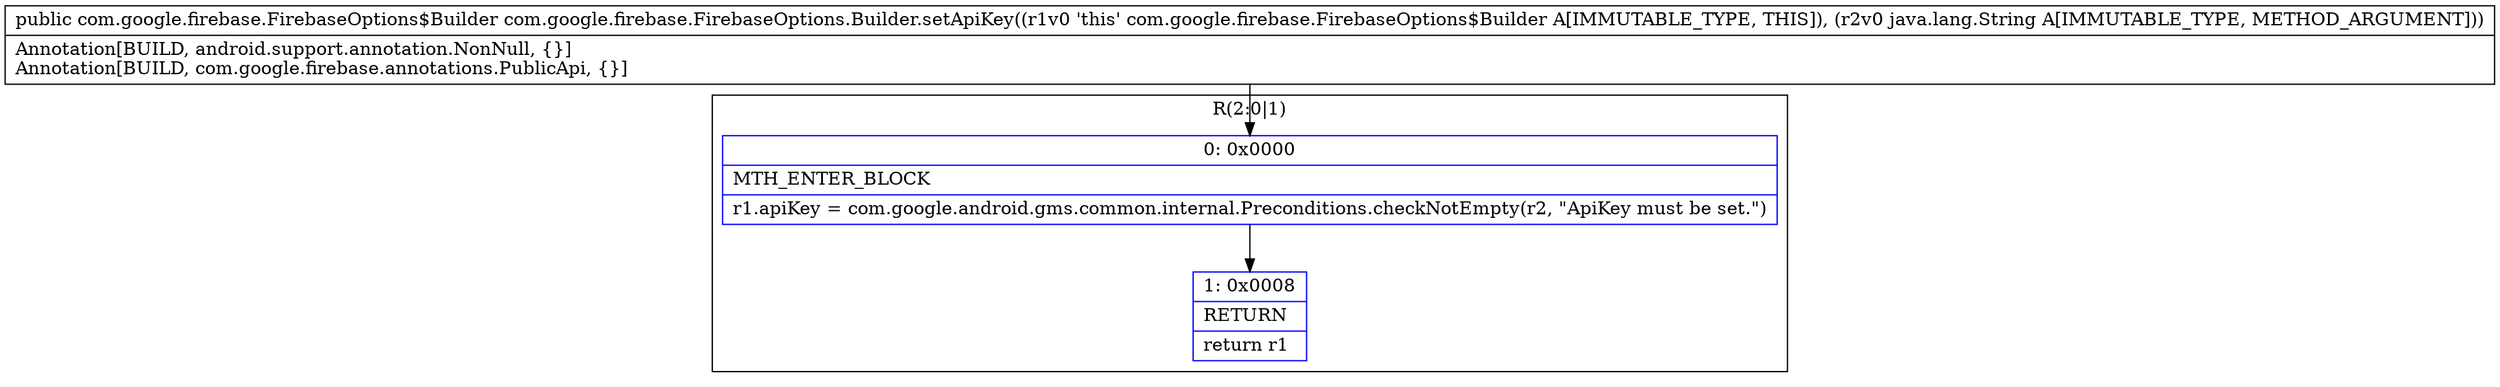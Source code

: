 digraph "CFG forcom.google.firebase.FirebaseOptions.Builder.setApiKey(Ljava\/lang\/String;)Lcom\/google\/firebase\/FirebaseOptions$Builder;" {
subgraph cluster_Region_1714948583 {
label = "R(2:0|1)";
node [shape=record,color=blue];
Node_0 [shape=record,label="{0\:\ 0x0000|MTH_ENTER_BLOCK\l|r1.apiKey = com.google.android.gms.common.internal.Preconditions.checkNotEmpty(r2, \"ApiKey must be set.\")\l}"];
Node_1 [shape=record,label="{1\:\ 0x0008|RETURN\l|return r1\l}"];
}
MethodNode[shape=record,label="{public com.google.firebase.FirebaseOptions$Builder com.google.firebase.FirebaseOptions.Builder.setApiKey((r1v0 'this' com.google.firebase.FirebaseOptions$Builder A[IMMUTABLE_TYPE, THIS]), (r2v0 java.lang.String A[IMMUTABLE_TYPE, METHOD_ARGUMENT]))  | Annotation[BUILD, android.support.annotation.NonNull, \{\}]\lAnnotation[BUILD, com.google.firebase.annotations.PublicApi, \{\}]\l}"];
MethodNode -> Node_0;
Node_0 -> Node_1;
}

